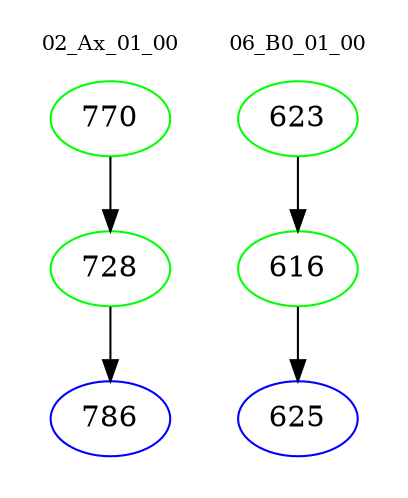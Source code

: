 digraph{
subgraph cluster_0 {
color = white
label = "02_Ax_01_00";
fontsize=10;
T0_770 [label="770", color="green"]
T0_770 -> T0_728 [color="black"]
T0_728 [label="728", color="green"]
T0_728 -> T0_786 [color="black"]
T0_786 [label="786", color="blue"]
}
subgraph cluster_1 {
color = white
label = "06_B0_01_00";
fontsize=10;
T1_623 [label="623", color="green"]
T1_623 -> T1_616 [color="black"]
T1_616 [label="616", color="green"]
T1_616 -> T1_625 [color="black"]
T1_625 [label="625", color="blue"]
}
}
